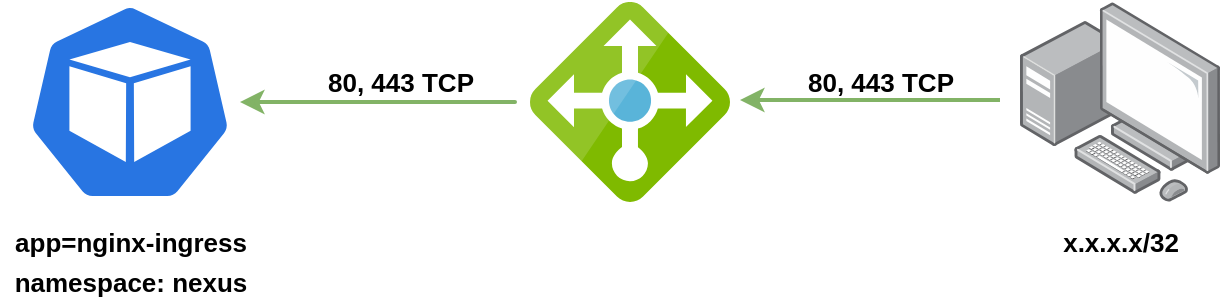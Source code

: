 <mxfile version="13.0.1" type="device"><diagram id="c6I0mFub_ldMTAEjMkMj" name="Page-1"><mxGraphModel dx="1086" dy="806" grid="1" gridSize="10" guides="1" tooltips="1" connect="1" arrows="1" fold="1" page="1" pageScale="1" pageWidth="850" pageHeight="1100" math="0" shadow="0"><root><mxCell id="0"/><mxCell id="1" parent="0"/><mxCell id="GaaVDKmCsxp-xO5zYwbX-1" value="" style="html=1;dashed=0;whitespace=wrap;fillColor=#2875E2;strokeColor=#ffffff;points=[[0.005,0.63,0],[0.1,0.2,0],[0.9,0.2,0],[0.5,0,0],[0.995,0.63,0],[0.72,0.99,0],[0.5,1,0],[0.28,0.99,0]];shape=mxgraph.kubernetes.icon;prIcon=pod;rounded=1;" parent="1" vertex="1"><mxGeometry x="120" y="360" width="110" height="100" as="geometry"/></mxCell><mxCell id="GaaVDKmCsxp-xO5zYwbX-2" value="&lt;b&gt;&lt;font style=&quot;font-size: 13px&quot;&gt;app=nginx-ingress&lt;/font&gt;&lt;/b&gt;" style="text;html=1;align=center;verticalAlign=middle;resizable=0;points=[];autosize=1;" parent="1" vertex="1"><mxGeometry x="110" y="470" width="130" height="20" as="geometry"/></mxCell><mxCell id="GaaVDKmCsxp-xO5zYwbX-3" value="&lt;b&gt;&lt;font style=&quot;font-size: 13px&quot;&gt;namespace: nexus&lt;/font&gt;&lt;/b&gt;" style="text;html=1;align=center;verticalAlign=middle;resizable=0;points=[];autosize=1;" parent="1" vertex="1"><mxGeometry x="110" y="490" width="130" height="20" as="geometry"/></mxCell><mxCell id="GaaVDKmCsxp-xO5zYwbX-4" value="" style="points=[];aspect=fixed;html=1;align=center;shadow=0;dashed=0;image;image=img/lib/allied_telesis/computer_and_terminals/Personal_Computer_with_Server.svg;rounded=1;" parent="1" vertex="1"><mxGeometry x="620" y="360" width="100" height="100" as="geometry"/></mxCell><mxCell id="GaaVDKmCsxp-xO5zYwbX-5" value="&lt;b&gt;&lt;font style=&quot;font-size: 13px&quot;&gt;80, 443 TCP&lt;/font&gt;&lt;/b&gt;" style="text;html=1;align=center;verticalAlign=middle;resizable=0;points=[];autosize=1;" parent="1" vertex="1"><mxGeometry x="505" y="390" width="90" height="20" as="geometry"/></mxCell><mxCell id="GaaVDKmCsxp-xO5zYwbX-6" value="&lt;b&gt;&lt;font style=&quot;font-size: 13px&quot;&gt;x.x.x.x/32&lt;/font&gt;&lt;/b&gt;" style="text;html=1;align=center;verticalAlign=middle;resizable=0;points=[];autosize=1;" parent="1" vertex="1"><mxGeometry x="635" y="470" width="70" height="20" as="geometry"/></mxCell><mxCell id="GaaVDKmCsxp-xO5zYwbX-7" value="" style="endArrow=classic;html=1;strokeWidth=2;fillColor=#d5e8d4;strokeColor=#82b366;" parent="1" edge="1"><mxGeometry width="50" height="50" relative="1" as="geometry"><mxPoint x="610" y="409" as="sourcePoint"/><mxPoint x="480" y="409" as="targetPoint"/></mxGeometry></mxCell><mxCell id="GaaVDKmCsxp-xO5zYwbX-8" value="" style="aspect=fixed;html=1;points=[];align=center;image;fontSize=12;image=img/lib/mscae/Load_Balancer_feature.svg;" parent="1" vertex="1"><mxGeometry x="375" y="360" width="100" height="100" as="geometry"/></mxCell><mxCell id="GaaVDKmCsxp-xO5zYwbX-9" value="" style="endArrow=classic;html=1;strokeWidth=2;fillColor=#d5e8d4;strokeColor=#82b366;" parent="1" target="GaaVDKmCsxp-xO5zYwbX-1" edge="1"><mxGeometry width="50" height="50" relative="1" as="geometry"><mxPoint x="360" y="410" as="sourcePoint"/><mxPoint x="300" y="410" as="targetPoint"/><Array as="points"><mxPoint x="370" y="410"/><mxPoint x="360" y="410"/></Array></mxGeometry></mxCell><mxCell id="GaaVDKmCsxp-xO5zYwbX-10" value="&lt;b&gt;&lt;font style=&quot;font-size: 13px&quot;&gt;80, 443 TCP&lt;/font&gt;&lt;/b&gt;" style="text;html=1;align=center;verticalAlign=middle;resizable=0;points=[];autosize=1;" parent="1" vertex="1"><mxGeometry x="265" y="390" width="90" height="20" as="geometry"/></mxCell></root></mxGraphModel></diagram></mxfile>